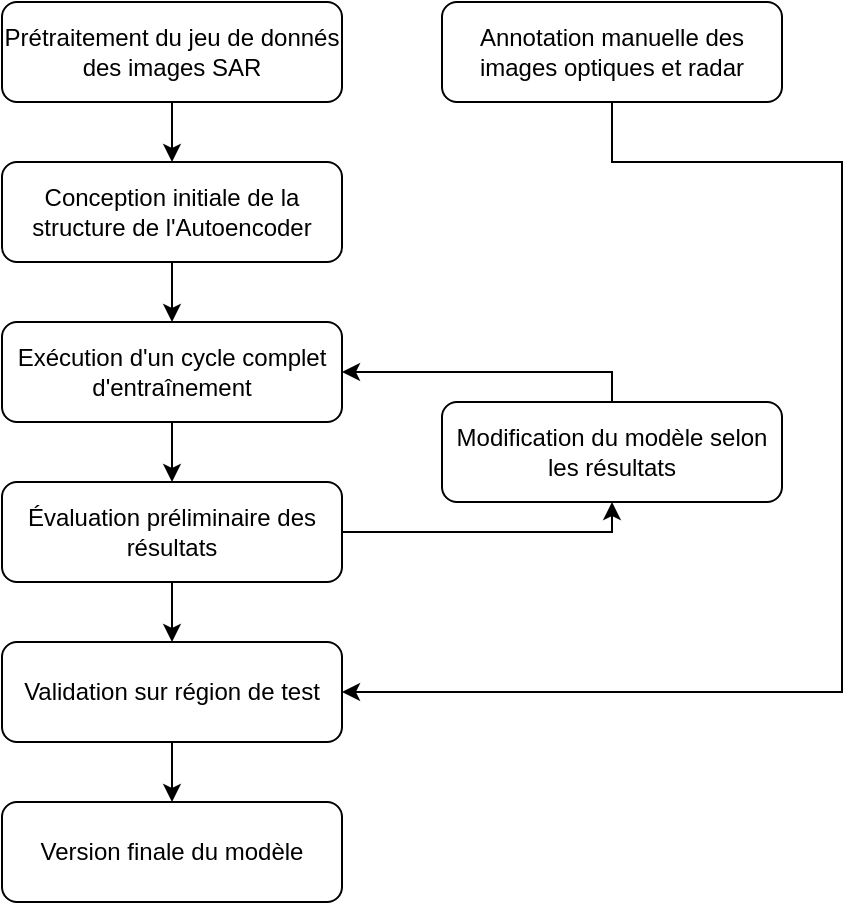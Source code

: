 <mxfile version="26.0.5">
  <diagram id="C5RBs43oDa-KdzZeNtuy" name="Page-1">
    <mxGraphModel dx="941" dy="523" grid="1" gridSize="10" guides="1" tooltips="1" connect="1" arrows="1" fold="1" page="1" pageScale="1" pageWidth="827" pageHeight="1169" math="0" shadow="0">
      <root>
        <mxCell id="WIyWlLk6GJQsqaUBKTNV-0" />
        <mxCell id="WIyWlLk6GJQsqaUBKTNV-1" parent="WIyWlLk6GJQsqaUBKTNV-0" />
        <mxCell id="MzqjUUQ03-ekEMJwUfET-0" style="edgeStyle=orthogonalEdgeStyle;rounded=0;orthogonalLoop=1;jettySize=auto;html=1;exitX=0.5;exitY=1;exitDx=0;exitDy=0;entryX=1;entryY=0.5;entryDx=0;entryDy=0;" edge="1" parent="WIyWlLk6GJQsqaUBKTNV-1" source="WIyWlLk6GJQsqaUBKTNV-3" target="MzqjUUQ03-ekEMJwUfET-15">
          <mxGeometry relative="1" as="geometry">
            <mxPoint x="240" y="105" as="targetPoint" />
            <Array as="points">
              <mxPoint x="325" y="240" />
              <mxPoint x="440" y="240" />
              <mxPoint x="440" y="505" />
            </Array>
          </mxGeometry>
        </mxCell>
        <mxCell id="WIyWlLk6GJQsqaUBKTNV-3" value="Annotation manuelle des images optiques et radar" style="rounded=1;whiteSpace=wrap;html=1;fontSize=12;glass=0;strokeWidth=1;shadow=0;" parent="WIyWlLk6GJQsqaUBKTNV-1" vertex="1">
          <mxGeometry x="240" y="160" width="170" height="50" as="geometry" />
        </mxCell>
        <mxCell id="MzqjUUQ03-ekEMJwUfET-2" value="Prétraitement du jeu de donnés des images SAR" style="rounded=1;whiteSpace=wrap;html=1;fontSize=12;glass=0;strokeWidth=1;shadow=0;" vertex="1" parent="WIyWlLk6GJQsqaUBKTNV-1">
          <mxGeometry x="20" y="160" width="170" height="50" as="geometry" />
        </mxCell>
        <mxCell id="MzqjUUQ03-ekEMJwUfET-3" value="" style="endArrow=classic;html=1;rounded=0;exitX=0.5;exitY=1;exitDx=0;exitDy=0;entryX=0.5;entryY=0;entryDx=0;entryDy=0;" edge="1" parent="WIyWlLk6GJQsqaUBKTNV-1" source="MzqjUUQ03-ekEMJwUfET-2" target="MzqjUUQ03-ekEMJwUfET-5">
          <mxGeometry width="50" height="50" relative="1" as="geometry">
            <mxPoint x="140" y="250" as="sourcePoint" />
            <mxPoint x="240" y="185" as="targetPoint" />
            <Array as="points" />
          </mxGeometry>
        </mxCell>
        <mxCell id="MzqjUUQ03-ekEMJwUfET-5" value="Conception initiale de la structure de l&#39;Autoencoder" style="rounded=1;whiteSpace=wrap;html=1;fontSize=12;glass=0;strokeWidth=1;shadow=0;" vertex="1" parent="WIyWlLk6GJQsqaUBKTNV-1">
          <mxGeometry x="20" y="240" width="170" height="50" as="geometry" />
        </mxCell>
        <mxCell id="MzqjUUQ03-ekEMJwUfET-6" value="" style="endArrow=classic;html=1;rounded=0;exitX=0.5;exitY=1;exitDx=0;exitDy=0;entryX=0.5;entryY=0;entryDx=0;entryDy=0;" edge="1" parent="WIyWlLk6GJQsqaUBKTNV-1" source="MzqjUUQ03-ekEMJwUfET-5" target="MzqjUUQ03-ekEMJwUfET-8">
          <mxGeometry width="50" height="50" relative="1" as="geometry">
            <mxPoint x="140" y="330" as="sourcePoint" />
            <mxPoint x="240" y="265" as="targetPoint" />
            <Array as="points" />
          </mxGeometry>
        </mxCell>
        <mxCell id="MzqjUUQ03-ekEMJwUfET-8" value="Exécution d&#39;un cycle complet d&#39;entraînement" style="rounded=1;whiteSpace=wrap;html=1;fontSize=12;glass=0;strokeWidth=1;shadow=0;" vertex="1" parent="WIyWlLk6GJQsqaUBKTNV-1">
          <mxGeometry x="20" y="320" width="170" height="50" as="geometry" />
        </mxCell>
        <mxCell id="MzqjUUQ03-ekEMJwUfET-9" value="" style="endArrow=classic;html=1;rounded=0;exitX=0.5;exitY=1;exitDx=0;exitDy=0;entryX=0.5;entryY=0;entryDx=0;entryDy=0;" edge="1" parent="WIyWlLk6GJQsqaUBKTNV-1" source="MzqjUUQ03-ekEMJwUfET-8" target="MzqjUUQ03-ekEMJwUfET-10">
          <mxGeometry width="50" height="50" relative="1" as="geometry">
            <mxPoint x="140" y="410" as="sourcePoint" />
            <mxPoint x="240" y="345" as="targetPoint" />
            <Array as="points" />
          </mxGeometry>
        </mxCell>
        <mxCell id="MzqjUUQ03-ekEMJwUfET-18" style="edgeStyle=orthogonalEdgeStyle;rounded=0;orthogonalLoop=1;jettySize=auto;html=1;exitX=0.5;exitY=1;exitDx=0;exitDy=0;entryX=0.5;entryY=0;entryDx=0;entryDy=0;" edge="1" parent="WIyWlLk6GJQsqaUBKTNV-1" source="MzqjUUQ03-ekEMJwUfET-10" target="MzqjUUQ03-ekEMJwUfET-15">
          <mxGeometry relative="1" as="geometry" />
        </mxCell>
        <mxCell id="MzqjUUQ03-ekEMJwUfET-10" value="Évaluation préliminaire des résultats" style="rounded=1;whiteSpace=wrap;html=1;fontSize=12;glass=0;strokeWidth=1;shadow=0;" vertex="1" parent="WIyWlLk6GJQsqaUBKTNV-1">
          <mxGeometry x="20" y="400" width="170" height="50" as="geometry" />
        </mxCell>
        <mxCell id="MzqjUUQ03-ekEMJwUfET-11" value="" style="endArrow=classic;html=1;rounded=0;exitX=1;exitY=0.5;exitDx=0;exitDy=0;entryX=0.5;entryY=1;entryDx=0;entryDy=0;" edge="1" parent="WIyWlLk6GJQsqaUBKTNV-1" source="MzqjUUQ03-ekEMJwUfET-10" target="MzqjUUQ03-ekEMJwUfET-12">
          <mxGeometry width="50" height="50" relative="1" as="geometry">
            <mxPoint x="140" y="490" as="sourcePoint" />
            <mxPoint x="240" y="425" as="targetPoint" />
            <Array as="points">
              <mxPoint x="325" y="425" />
            </Array>
          </mxGeometry>
        </mxCell>
        <mxCell id="MzqjUUQ03-ekEMJwUfET-12" value="Modification du modèle selon les résultats" style="rounded=1;whiteSpace=wrap;html=1;fontSize=12;glass=0;strokeWidth=1;shadow=0;" vertex="1" parent="WIyWlLk6GJQsqaUBKTNV-1">
          <mxGeometry x="240" y="360" width="170" height="50" as="geometry" />
        </mxCell>
        <mxCell id="MzqjUUQ03-ekEMJwUfET-13" value="" style="endArrow=classic;html=1;rounded=0;exitX=0.5;exitY=0;exitDx=0;exitDy=0;entryX=1;entryY=0.5;entryDx=0;entryDy=0;" edge="1" parent="WIyWlLk6GJQsqaUBKTNV-1" source="MzqjUUQ03-ekEMJwUfET-12" target="MzqjUUQ03-ekEMJwUfET-8">
          <mxGeometry width="50" height="50" relative="1" as="geometry">
            <mxPoint x="140" y="570" as="sourcePoint" />
            <mxPoint x="240" y="505" as="targetPoint" />
            <Array as="points">
              <mxPoint x="325" y="345" />
            </Array>
          </mxGeometry>
        </mxCell>
        <mxCell id="MzqjUUQ03-ekEMJwUfET-21" style="edgeStyle=orthogonalEdgeStyle;rounded=0;orthogonalLoop=1;jettySize=auto;html=1;exitX=0.5;exitY=1;exitDx=0;exitDy=0;entryX=0.5;entryY=0;entryDx=0;entryDy=0;" edge="1" parent="WIyWlLk6GJQsqaUBKTNV-1" source="MzqjUUQ03-ekEMJwUfET-15" target="MzqjUUQ03-ekEMJwUfET-19">
          <mxGeometry relative="1" as="geometry" />
        </mxCell>
        <mxCell id="MzqjUUQ03-ekEMJwUfET-15" value="&lt;span style=&quot;text-align: left;&quot;&gt;Validation sur région de test&lt;/span&gt;" style="rounded=1;whiteSpace=wrap;html=1;fontSize=12;glass=0;strokeWidth=1;shadow=0;" vertex="1" parent="WIyWlLk6GJQsqaUBKTNV-1">
          <mxGeometry x="20" y="480" width="170" height="50" as="geometry" />
        </mxCell>
        <mxCell id="MzqjUUQ03-ekEMJwUfET-19" value="&lt;span style=&quot;text-align: left;&quot;&gt;Version finale du modèle&lt;/span&gt;" style="rounded=1;whiteSpace=wrap;html=1;fontSize=12;glass=0;strokeWidth=1;shadow=0;" vertex="1" parent="WIyWlLk6GJQsqaUBKTNV-1">
          <mxGeometry x="20" y="560" width="170" height="50" as="geometry" />
        </mxCell>
      </root>
    </mxGraphModel>
  </diagram>
</mxfile>
